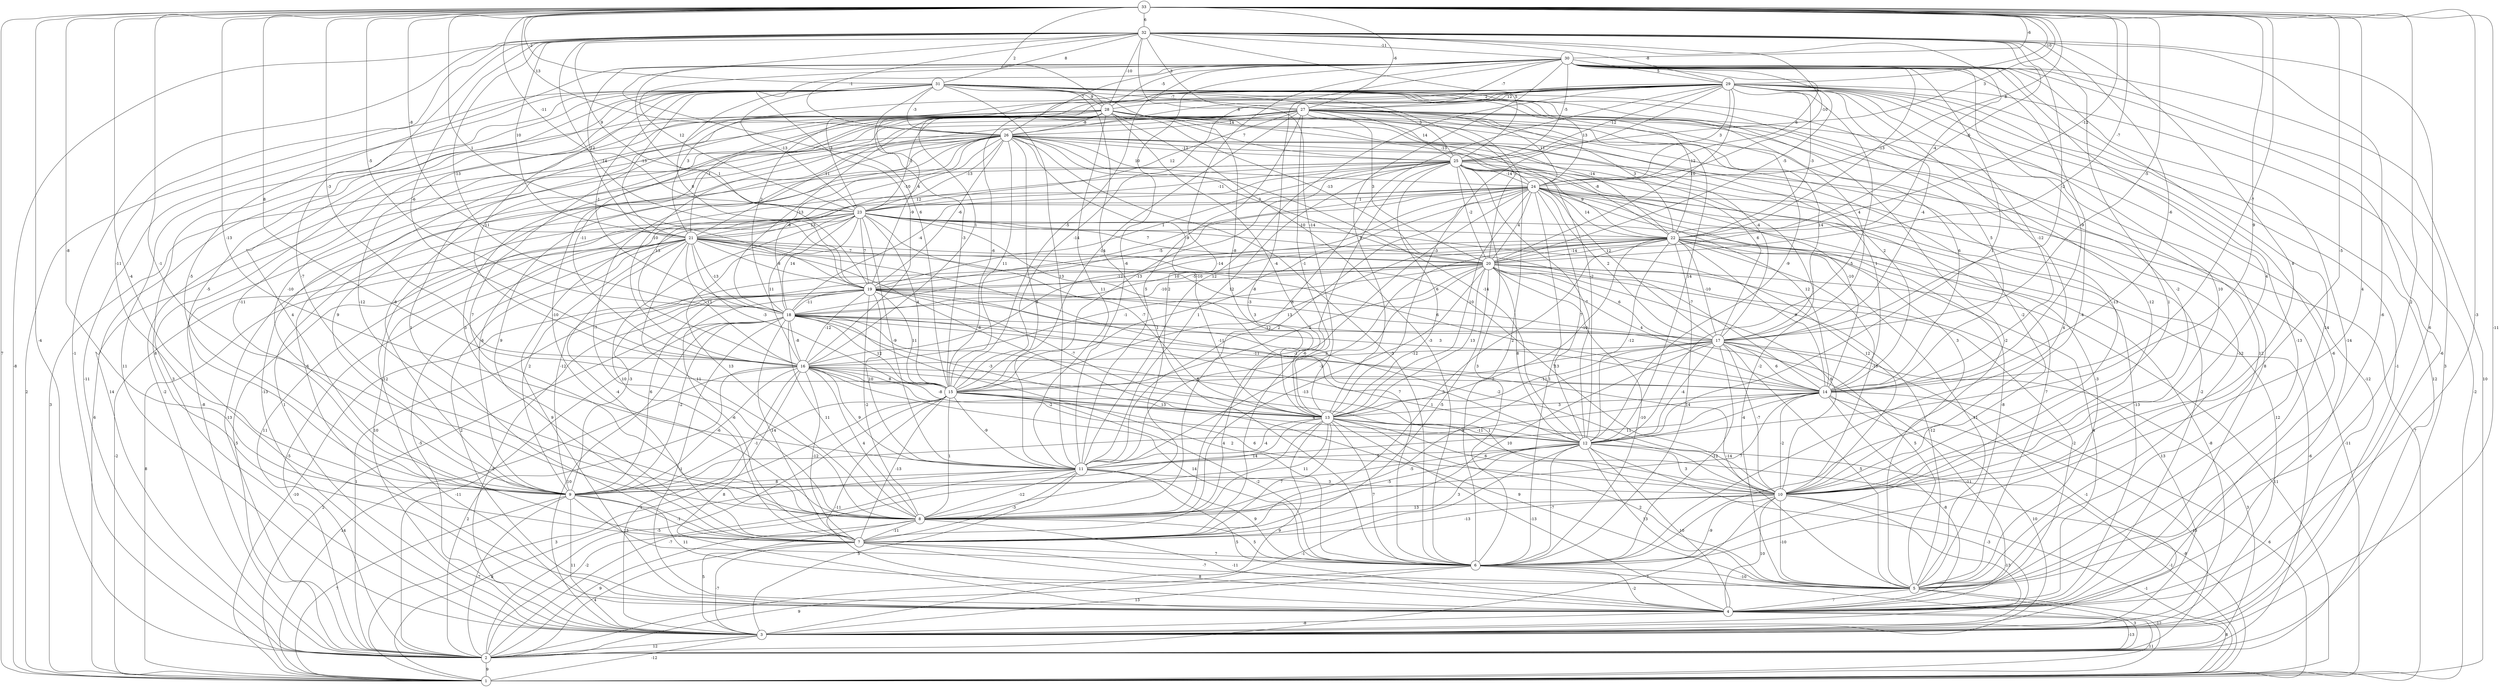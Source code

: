 graph { 
	 fontname="Helvetica,Arial,sans-serif" 
	 node [shape = circle]; 
	 33 -- 1 [label = "7"];
	 33 -- 2 [label = "-4"];
	 33 -- 3 [label = "-11"];
	 33 -- 4 [label = "-3"];
	 33 -- 5 [label = "2"];
	 33 -- 6 [label = "4"];
	 33 -- 7 [label = "-4"];
	 33 -- 8 [label = "-1"];
	 33 -- 9 [label = "-8"];
	 33 -- 10 [label = "-5"];
	 33 -- 11 [label = "-13"];
	 33 -- 12 [label = "9"];
	 33 -- 14 [label = "-7"];
	 33 -- 15 [label = "8"];
	 33 -- 16 [label = "-3"];
	 33 -- 17 [label = "-5"];
	 33 -- 18 [label = "-5"];
	 33 -- 19 [label = "1"];
	 33 -- 20 [label = "-7"];
	 33 -- 21 [label = "-8"];
	 33 -- 22 [label = "-12"];
	 33 -- 23 [label = "-11"];
	 33 -- 24 [label = "8"];
	 33 -- 25 [label = "3"];
	 33 -- 26 [label = "13"];
	 33 -- 27 [label = "-6"];
	 33 -- 28 [label = "2"];
	 33 -- 29 [label = "-10"];
	 33 -- 30 [label = "-6"];
	 33 -- 31 [label = "-2"];
	 33 -- 32 [label = "6"];
	 32 -- 1 [label = "-8"];
	 32 -- 2 [label = "-1"];
	 32 -- 4 [label = "6"];
	 32 -- 5 [label = "-6"];
	 32 -- 6 [label = "1"];
	 32 -- 8 [label = "-7"];
	 32 -- 9 [label = "-11"];
	 32 -- 10 [label = "8"];
	 32 -- 13 [label = "-14"];
	 32 -- 14 [label = "-6"];
	 32 -- 15 [label = "6"];
	 32 -- 16 [label = "-6"];
	 32 -- 17 [label = "-2"];
	 32 -- 18 [label = "-13"];
	 32 -- 19 [label = "-14"];
	 32 -- 20 [label = "-4"];
	 32 -- 21 [label = "10"];
	 32 -- 22 [label = "-6"];
	 32 -- 23 [label = "9"];
	 32 -- 24 [label = "-10"];
	 32 -- 25 [label = "5"];
	 32 -- 26 [label = "-1"];
	 32 -- 27 [label = "3"];
	 32 -- 28 [label = "-10"];
	 32 -- 29 [label = "-8"];
	 32 -- 30 [label = "-11"];
	 32 -- 31 [label = "8"];
	 31 -- 1 [label = "2"];
	 31 -- 2 [label = "-11"];
	 31 -- 3 [label = "11"];
	 31 -- 4 [label = "8"];
	 31 -- 5 [label = "-2"];
	 31 -- 6 [label = "1"];
	 31 -- 7 [label = "4"];
	 31 -- 8 [label = "-12"];
	 31 -- 9 [label = "-5"];
	 31 -- 10 [label = "-2"];
	 31 -- 11 [label = "13"];
	 31 -- 12 [label = "-9"];
	 31 -- 13 [label = "-8"];
	 31 -- 14 [label = "5"];
	 31 -- 15 [label = "-3"];
	 31 -- 16 [label = "11"];
	 31 -- 17 [label = "4"];
	 31 -- 18 [label = "-1"];
	 31 -- 19 [label = "8"];
	 31 -- 20 [label = "1"];
	 31 -- 21 [label = "-13"];
	 31 -- 22 [label = "12"];
	 31 -- 23 [label = "-13"];
	 31 -- 24 [label = "13"];
	 31 -- 25 [label = "3"];
	 31 -- 26 [label = "-3"];
	 31 -- 27 [label = "-7"];
	 31 -- 28 [label = "9"];
	 30 -- 1 [label = "10"];
	 30 -- 2 [label = "3"];
	 30 -- 3 [label = "-6"];
	 30 -- 4 [label = "-14"];
	 30 -- 5 [label = "14"];
	 30 -- 6 [label = "-4"];
	 30 -- 7 [label = "-3"];
	 30 -- 8 [label = "2"];
	 30 -- 9 [label = "-5"];
	 30 -- 10 [label = "4"];
	 30 -- 11 [label = "-6"];
	 30 -- 12 [label = "1"];
	 30 -- 13 [label = "5"];
	 30 -- 14 [label = "-9"];
	 30 -- 15 [label = "-5"];
	 30 -- 16 [label = "-9"];
	 30 -- 19 [label = "1"];
	 30 -- 20 [label = "-5"];
	 30 -- 21 [label = "12"];
	 30 -- 22 [label = "-13"];
	 30 -- 23 [label = "12"];
	 30 -- 24 [label = "6"];
	 30 -- 25 [label = "-5"];
	 30 -- 26 [label = "7"];
	 30 -- 27 [label = "-7"];
	 30 -- 28 [label = "-5"];
	 30 -- 29 [label = "5"];
	 29 -- 1 [label = "-2"];
	 29 -- 2 [label = "12"];
	 29 -- 3 [label = "-1"];
	 29 -- 4 [label = "-6"];
	 29 -- 5 [label = "-13"];
	 29 -- 6 [label = "4"];
	 29 -- 8 [label = "6"];
	 29 -- 9 [label = "-10"];
	 29 -- 10 [label = "10"];
	 29 -- 11 [label = "12"];
	 29 -- 12 [label = "5"];
	 29 -- 13 [label = "-3"];
	 29 -- 14 [label = "-12"];
	 29 -- 15 [label = "-14"];
	 29 -- 16 [label = "1"];
	 29 -- 17 [label = "-4"];
	 29 -- 18 [label = "2"];
	 29 -- 19 [label = "4"];
	 29 -- 20 [label = "-10"];
	 29 -- 21 [label = "3"];
	 29 -- 22 [label = "-3"];
	 29 -- 23 [label = "3"];
	 29 -- 24 [label = "3"];
	 29 -- 25 [label = "-12"];
	 29 -- 26 [label = "-8"];
	 29 -- 27 [label = "12"];
	 29 -- 28 [label = "2"];
	 28 -- 2 [label = "14"];
	 28 -- 3 [label = "3"];
	 28 -- 4 [label = "6"];
	 28 -- 5 [label = "-12"];
	 28 -- 6 [label = "-3"];
	 28 -- 7 [label = "1"];
	 28 -- 8 [label = "7"];
	 28 -- 9 [label = "-11"];
	 28 -- 10 [label = "-13"];
	 28 -- 11 [label = "11"];
	 28 -- 12 [label = "-2"];
	 28 -- 13 [label = "-4"];
	 28 -- 14 [label = "2"];
	 28 -- 15 [label = "-6"];
	 28 -- 16 [label = "-11"];
	 28 -- 17 [label = "-4"];
	 28 -- 18 [label = "-13"];
	 28 -- 20 [label = "-13"];
	 28 -- 21 [label = "-1"];
	 28 -- 22 [label = "-14"];
	 28 -- 23 [label = "-1"];
	 28 -- 24 [label = "-13"];
	 28 -- 25 [label = "7"];
	 28 -- 26 [label = "-8"];
	 27 -- 1 [label = "3"];
	 27 -- 2 [label = "-2"];
	 27 -- 3 [label = "-12"];
	 27 -- 4 [label = "8"];
	 27 -- 5 [label = "12"];
	 27 -- 6 [label = "2"];
	 27 -- 7 [label = "3"];
	 27 -- 8 [label = "-10"];
	 27 -- 9 [label = "-8"];
	 27 -- 10 [label = "-12"];
	 27 -- 11 [label = "5"];
	 27 -- 12 [label = "14"];
	 27 -- 13 [label = "-1"];
	 27 -- 14 [label = "6"];
	 27 -- 15 [label = "-14"];
	 27 -- 16 [label = "-10"];
	 27 -- 17 [label = "14"];
	 27 -- 20 [label = "3"];
	 27 -- 21 [label = "11"];
	 27 -- 22 [label = "3"];
	 27 -- 23 [label = "12"];
	 27 -- 24 [label = "11"];
	 27 -- 25 [label = "14"];
	 27 -- 26 [label = "14"];
	 26 -- 1 [label = "6"];
	 26 -- 2 [label = "-8"];
	 26 -- 3 [label = "-13"];
	 26 -- 4 [label = "-12"];
	 26 -- 5 [label = "-2"];
	 26 -- 6 [label = "-3"];
	 26 -- 7 [label = "9"];
	 26 -- 8 [label = "-7"];
	 26 -- 9 [label = "9"];
	 26 -- 10 [label = "-2"];
	 26 -- 11 [label = "8"];
	 26 -- 12 [label = "-14"];
	 26 -- 13 [label = "-10"];
	 26 -- 14 [label = "1"];
	 26 -- 15 [label = "11"];
	 26 -- 16 [label = "13"];
	 26 -- 17 [label = "6"];
	 26 -- 18 [label = "-8"];
	 26 -- 19 [label = "-6"];
	 26 -- 20 [label = "3"];
	 26 -- 21 [label = "-10"];
	 26 -- 22 [label = "-8"];
	 26 -- 23 [label = "-13"];
	 26 -- 24 [label = "10"];
	 26 -- 25 [label = "-12"];
	 25 -- 1 [label = "7"];
	 25 -- 2 [label = "-13"];
	 25 -- 3 [label = "1"];
	 25 -- 4 [label = "-2"];
	 25 -- 5 [label = "-3"];
	 25 -- 6 [label = "3"];
	 25 -- 7 [label = "-6"];
	 25 -- 11 [label = "1"];
	 25 -- 12 [label = "-7"];
	 25 -- 13 [label = "6"];
	 25 -- 14 [label = "-10"];
	 25 -- 15 [label = "-13"];
	 25 -- 17 [label = "12"];
	 25 -- 18 [label = "-4"];
	 25 -- 19 [label = "1"];
	 25 -- 20 [label = "-2"];
	 25 -- 21 [label = "12"];
	 25 -- 22 [label = "9"];
	 25 -- 23 [label = "-11"];
	 25 -- 24 [label = "-14"];
	 24 -- 1 [label = "-11"];
	 24 -- 2 [label = "11"];
	 24 -- 3 [label = "12"];
	 24 -- 4 [label = "-13"];
	 24 -- 5 [label = "7"];
	 24 -- 6 [label = "1"];
	 24 -- 8 [label = "-1"];
	 24 -- 9 [label = "6"];
	 24 -- 10 [label = "3"];
	 24 -- 11 [label = "2"];
	 24 -- 12 [label = "7"];
	 24 -- 13 [label = "-10"];
	 24 -- 14 [label = "12"];
	 24 -- 15 [label = "-8"];
	 24 -- 16 [label = "-12"];
	 24 -- 17 [label = "2"];
	 24 -- 18 [label = "-5"];
	 24 -- 19 [label = "-9"];
	 24 -- 20 [label = "4"];
	 24 -- 22 [label = "14"];
	 24 -- 23 [label = "1"];
	 23 -- 1 [label = "-2"];
	 23 -- 2 [label = "5"];
	 23 -- 3 [label = "10"];
	 23 -- 4 [label = "9"];
	 23 -- 5 [label = "-8"];
	 23 -- 6 [label = "7"];
	 23 -- 7 [label = "10"];
	 23 -- 8 [label = "13"];
	 23 -- 10 [label = "12"];
	 23 -- 11 [label = "-9"];
	 23 -- 13 [label = "-7"];
	 23 -- 14 [label = "-7"];
	 23 -- 15 [label = "4"];
	 23 -- 16 [label = "11"];
	 23 -- 18 [label = "14"];
	 23 -- 19 [label = "7"];
	 23 -- 20 [label = "7"];
	 23 -- 21 [label = "13"];
	 23 -- 22 [label = "-10"];
	 22 -- 2 [label = "-6"];
	 22 -- 3 [label = "-8"];
	 22 -- 4 [label = "4"];
	 22 -- 5 [label = "11"];
	 22 -- 6 [label = "14"];
	 22 -- 7 [label = "3"];
	 22 -- 9 [label = "-12"];
	 22 -- 10 [label = "-10"];
	 22 -- 11 [label = "3"];
	 22 -- 12 [label = "-12"];
	 22 -- 13 [label = "-10"];
	 22 -- 14 [label = "9"];
	 22 -- 15 [label = "13"];
	 22 -- 17 [label = "-10"];
	 22 -- 18 [label = "10"];
	 22 -- 19 [label = "-14"];
	 22 -- 20 [label = "-14"];
	 21 -- 1 [label = "8"];
	 21 -- 2 [label = "-5"];
	 21 -- 3 [label = "-5"];
	 21 -- 4 [label = "2"];
	 21 -- 7 [label = "-4"];
	 21 -- 8 [label = "11"];
	 21 -- 9 [label = "2"];
	 21 -- 10 [label = "13"];
	 21 -- 12 [label = "-11"];
	 21 -- 13 [label = "-6"];
	 21 -- 14 [label = "6"];
	 21 -- 15 [label = "-3"];
	 21 -- 16 [label = "11"];
	 21 -- 17 [label = "12"];
	 21 -- 18 [label = "-13"];
	 21 -- 19 [label = "8"];
	 21 -- 20 [label = "7"];
	 20 -- 1 [label = "11"];
	 20 -- 3 [label = "13"];
	 20 -- 4 [label = "-2"];
	 20 -- 5 [label = "-12"];
	 20 -- 6 [label = "-10"];
	 20 -- 7 [label = "-5"];
	 20 -- 8 [label = "-13"];
	 20 -- 9 [label = "-3"];
	 20 -- 10 [label = "6"];
	 20 -- 11 [label = "-3"];
	 20 -- 12 [label = "8"];
	 20 -- 13 [label = "13"];
	 20 -- 14 [label = "4"];
	 20 -- 15 [label = "2"];
	 20 -- 16 [label = "-1"];
	 20 -- 17 [label = "6"];
	 20 -- 18 [label = "-10"];
	 20 -- 19 [label = "-5"];
	 19 -- 1 [label = "-10"];
	 19 -- 2 [label = "1"];
	 19 -- 3 [label = "2"];
	 19 -- 5 [label = "5"];
	 19 -- 7 [label = "-6"];
	 19 -- 8 [label = "-2"];
	 19 -- 9 [label = "6"];
	 19 -- 10 [label = "-2"];
	 19 -- 11 [label = "10"];
	 19 -- 13 [label = "-7"];
	 19 -- 14 [label = "3"];
	 19 -- 15 [label = "11"];
	 19 -- 16 [label = "-12"];
	 19 -- 17 [label = "3"];
	 19 -- 18 [label = "-11"];
	 18 -- 1 [label = "2"];
	 18 -- 2 [label = "-11"];
	 18 -- 3 [label = "10"];
	 18 -- 4 [label = "-1"];
	 18 -- 5 [label = "-14"];
	 18 -- 6 [label = "2"];
	 18 -- 7 [label = "14"];
	 18 -- 8 [label = "11"];
	 18 -- 9 [label = "-2"];
	 18 -- 10 [label = "1"];
	 18 -- 12 [label = "8"];
	 18 -- 13 [label = "-3"];
	 18 -- 14 [label = "-11"];
	 18 -- 15 [label = "12"];
	 18 -- 16 [label = "-8"];
	 18 -- 17 [label = "-12"];
	 17 -- 2 [label = "3"];
	 17 -- 3 [label = "-1"];
	 17 -- 4 [label = "-11"];
	 17 -- 5 [label = "5"];
	 17 -- 6 [label = "-12"];
	 17 -- 7 [label = "10"];
	 17 -- 8 [label = "3"];
	 17 -- 10 [label = "-7"];
	 17 -- 12 [label = "-4"];
	 17 -- 13 [label = "-11"];
	 17 -- 14 [label = "6"];
	 17 -- 15 [label = "7"];
	 17 -- 16 [label = "-12"];
	 16 -- 1 [label = "14"];
	 16 -- 2 [label = "2"];
	 16 -- 3 [label = "1"];
	 16 -- 4 [label = "8"];
	 16 -- 6 [label = "14"];
	 16 -- 7 [label = "-12"];
	 16 -- 8 [label = "4"];
	 16 -- 9 [label = "-6"];
	 16 -- 10 [label = "1"];
	 16 -- 11 [label = "9"];
	 16 -- 12 [label = "-2"];
	 16 -- 13 [label = "-8"];
	 16 -- 14 [label = "2"];
	 16 -- 15 [label = "8"];
	 15 -- 1 [label = "3"];
	 15 -- 2 [label = "-5"];
	 15 -- 4 [label = "-11"];
	 15 -- 5 [label = "9"];
	 15 -- 6 [label = "-2"];
	 15 -- 7 [label = "-13"];
	 15 -- 8 [label = "1"];
	 15 -- 9 [label = "-1"];
	 15 -- 10 [label = "6"];
	 15 -- 11 [label = "-9"];
	 15 -- 12 [label = "4"];
	 15 -- 13 [label = "13"];
	 14 -- 1 [label = "6"];
	 14 -- 2 [label = "-13"];
	 14 -- 3 [label = "10"];
	 14 -- 4 [label = "-8"];
	 14 -- 8 [label = "7"];
	 14 -- 9 [label = "4"];
	 14 -- 10 [label = "-2"];
	 14 -- 11 [label = "11"];
	 14 -- 12 [label = "-4"];
	 14 -- 13 [label = "3"];
	 13 -- 1 [label = "-8"];
	 13 -- 2 [label = "-7"];
	 13 -- 3 [label = "9"];
	 13 -- 4 [label = "-13"];
	 13 -- 5 [label = "2"];
	 13 -- 6 [label = "7"];
	 13 -- 7 [label = "7"];
	 13 -- 8 [label = "11"];
	 13 -- 9 [label = "14"];
	 13 -- 10 [label = "6"];
	 13 -- 11 [label = "-4"];
	 13 -- 12 [label = "-11"];
	 12 -- 1 [label = "-1"];
	 12 -- 2 [label = "-1"];
	 12 -- 3 [label = "-3"];
	 12 -- 4 [label = "10"];
	 12 -- 5 [label = "13"];
	 12 -- 6 [label = "-7"];
	 12 -- 7 [label = "3"];
	 12 -- 8 [label = "-5"];
	 12 -- 9 [label = "-5"];
	 12 -- 10 [label = "3"];
	 12 -- 11 [label = "5"];
	 11 -- 1 [label = "8"];
	 11 -- 2 [label = "-2"];
	 11 -- 3 [label = "5"];
	 11 -- 4 [label = "5"];
	 11 -- 6 [label = "9"];
	 11 -- 7 [label = "-3"];
	 11 -- 8 [label = "-12"];
	 11 -- 9 [label = "8"];
	 11 -- 10 [label = "3"];
	 10 -- 1 [label = "-1"];
	 10 -- 2 [label = "7"];
	 10 -- 3 [label = "-13"];
	 10 -- 4 [label = "10"];
	 10 -- 5 [label = "-10"];
	 10 -- 6 [label = "-9"];
	 10 -- 7 [label = "-13"];
	 10 -- 8 [label = "13"];
	 9 -- 1 [label = "7"];
	 9 -- 2 [label = "-7"];
	 9 -- 3 [label = "11"];
	 9 -- 5 [label = "11"];
	 9 -- 6 [label = "13"];
	 9 -- 7 [label = "-1"];
	 8 -- 2 [label = "9"];
	 8 -- 3 [label = "5"];
	 8 -- 4 [label = "-11"];
	 8 -- 6 [label = "5"];
	 8 -- 7 [label = "-11"];
	 7 -- 2 [label = "4"];
	 7 -- 3 [label = "-7"];
	 7 -- 4 [label = "8"];
	 7 -- 5 [label = "-7"];
	 7 -- 6 [label = "7"];
	 6 -- 1 [label = "-12"];
	 6 -- 2 [label = "9"];
	 6 -- 3 [label = "13"];
	 6 -- 4 [label = "-2"];
	 6 -- 5 [label = "-10"];
	 5 -- 1 [label = "8"];
	 5 -- 2 [label = "3"];
	 5 -- 4 [label = "7"];
	 4 -- 1 [label = "11"];
	 4 -- 2 [label = "-13"];
	 4 -- 3 [label = "-8"];
	 3 -- 1 [label = "-12"];
	 3 -- 2 [label = "12"];
	 2 -- 1 [label = "9"];
	 1;
	 2;
	 3;
	 4;
	 5;
	 6;
	 7;
	 8;
	 9;
	 10;
	 11;
	 12;
	 13;
	 14;
	 15;
	 16;
	 17;
	 18;
	 19;
	 20;
	 21;
	 22;
	 23;
	 24;
	 25;
	 26;
	 27;
	 28;
	 29;
	 30;
	 31;
	 32;
	 33;
}
